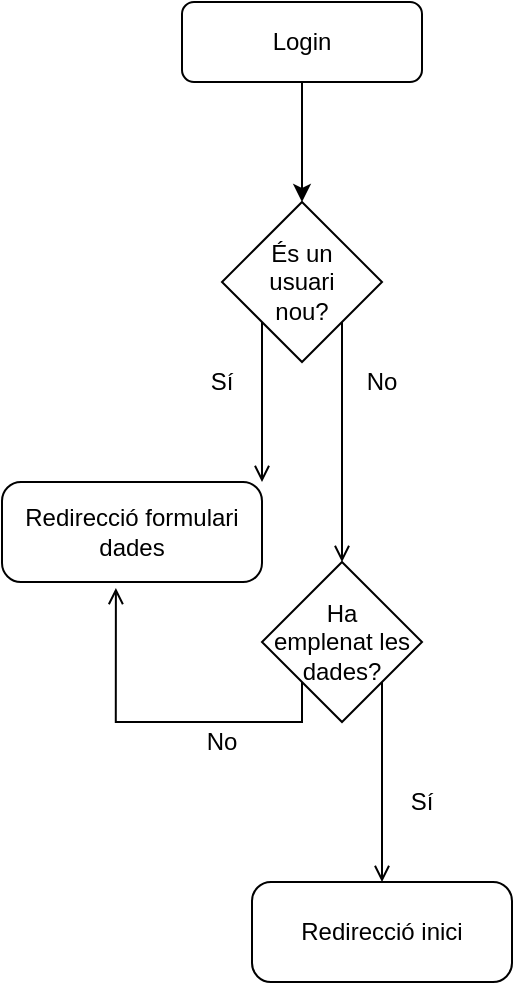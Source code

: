 <mxfile version="14.5.3" type="device"><diagram id="jTbyUBH7MJ1WRk6IAVne" name="Page-1"><mxGraphModel dx="1422" dy="676" grid="1" gridSize="10" guides="1" tooltips="1" connect="1" arrows="1" fold="1" page="1" pageScale="1" pageWidth="827" pageHeight="1169" math="0" shadow="0"><root><mxCell id="0"/><mxCell id="1" parent="0"/><mxCell id="THut_VoMjekQmJ__AaV5-2" value="Login" style="rounded=1;whiteSpace=wrap;html=1;fontSize=12;glass=0;strokeWidth=1;shadow=0;" vertex="1" parent="1"><mxGeometry x="160" y="80" width="120" height="40" as="geometry"/></mxCell><mxCell id="THut_VoMjekQmJ__AaV5-6" value="Redirecció formulari dades" style="rounded=1;whiteSpace=wrap;html=1;fontSize=12;glass=0;strokeWidth=1;shadow=0;arcSize=19;" vertex="1" parent="1"><mxGeometry x="70" y="320" width="130" height="50" as="geometry"/></mxCell><mxCell id="THut_VoMjekQmJ__AaV5-8" style="edgeStyle=orthogonalEdgeStyle;rounded=0;orthogonalLoop=1;jettySize=auto;html=1;exitX=0.5;exitY=0;exitDx=0;exitDy=0;entryX=0.5;entryY=1;entryDx=0;entryDy=0;startArrow=classic;startFill=1;endArrow=none;endFill=0;" edge="1" parent="1" source="THut_VoMjekQmJ__AaV5-9" target="THut_VoMjekQmJ__AaV5-2"><mxGeometry relative="1" as="geometry"/></mxCell><mxCell id="THut_VoMjekQmJ__AaV5-17" style="edgeStyle=orthogonalEdgeStyle;rounded=0;orthogonalLoop=1;jettySize=auto;html=1;exitX=0;exitY=1;exitDx=0;exitDy=0;entryX=1;entryY=0;entryDx=0;entryDy=0;startArrow=none;startFill=0;endArrow=open;endFill=0;" edge="1" parent="1" source="THut_VoMjekQmJ__AaV5-9" target="THut_VoMjekQmJ__AaV5-6"><mxGeometry relative="1" as="geometry"/></mxCell><mxCell id="THut_VoMjekQmJ__AaV5-9" value="És un &lt;br&gt;usuari &lt;br&gt;nou?" style="rhombus;whiteSpace=wrap;html=1;" vertex="1" parent="1"><mxGeometry x="180" y="180" width="80" height="80" as="geometry"/></mxCell><mxCell id="THut_VoMjekQmJ__AaV5-10" value="No" style="text;html=1;strokeColor=none;fillColor=none;align=center;verticalAlign=middle;whiteSpace=wrap;rounded=0;" vertex="1" parent="1"><mxGeometry x="240" y="260" width="40" height="20" as="geometry"/></mxCell><mxCell id="THut_VoMjekQmJ__AaV5-14" value="Sí" style="text;html=1;strokeColor=none;fillColor=none;align=center;verticalAlign=middle;whiteSpace=wrap;rounded=0;" vertex="1" parent="1"><mxGeometry x="160" y="260" width="40" height="20" as="geometry"/></mxCell><mxCell id="THut_VoMjekQmJ__AaV5-18" value="Redirecció inici" style="rounded=1;whiteSpace=wrap;html=1;fontSize=12;glass=0;strokeWidth=1;shadow=0;arcSize=19;" vertex="1" parent="1"><mxGeometry x="195" y="520" width="130" height="50" as="geometry"/></mxCell><mxCell id="THut_VoMjekQmJ__AaV5-24" style="edgeStyle=orthogonalEdgeStyle;rounded=0;orthogonalLoop=1;jettySize=auto;html=1;exitX=1;exitY=1;exitDx=0;exitDy=0;entryX=0.5;entryY=0;entryDx=0;entryDy=0;startArrow=none;startFill=0;endArrow=open;endFill=0;" edge="1" parent="1" source="THut_VoMjekQmJ__AaV5-20" target="THut_VoMjekQmJ__AaV5-18"><mxGeometry relative="1" as="geometry"/></mxCell><mxCell id="THut_VoMjekQmJ__AaV5-25" style="edgeStyle=orthogonalEdgeStyle;rounded=0;orthogonalLoop=1;jettySize=auto;html=1;exitX=0;exitY=1;exitDx=0;exitDy=0;entryX=0.438;entryY=1.06;entryDx=0;entryDy=0;entryPerimeter=0;startArrow=none;startFill=0;endArrow=open;endFill=0;" edge="1" parent="1" source="THut_VoMjekQmJ__AaV5-20" target="THut_VoMjekQmJ__AaV5-6"><mxGeometry relative="1" as="geometry"><Array as="points"><mxPoint x="220" y="440"/><mxPoint x="127" y="440"/></Array></mxGeometry></mxCell><mxCell id="THut_VoMjekQmJ__AaV5-20" value="Ha &lt;br&gt;emplenat les dades?" style="rhombus;whiteSpace=wrap;html=1;" vertex="1" parent="1"><mxGeometry x="200" y="360" width="80" height="80" as="geometry"/></mxCell><mxCell id="THut_VoMjekQmJ__AaV5-21" style="edgeStyle=orthogonalEdgeStyle;rounded=0;orthogonalLoop=1;jettySize=auto;html=1;exitX=1;exitY=1;exitDx=0;exitDy=0;entryX=0.5;entryY=0;entryDx=0;entryDy=0;startArrow=none;startFill=0;endArrow=open;endFill=0;" edge="1" parent="1" source="THut_VoMjekQmJ__AaV5-9" target="THut_VoMjekQmJ__AaV5-20"><mxGeometry relative="1" as="geometry"><mxPoint x="240" y="240" as="sourcePoint"/><mxPoint x="240" y="460" as="targetPoint"/></mxGeometry></mxCell><mxCell id="THut_VoMjekQmJ__AaV5-23" value="Sí" style="text;html=1;strokeColor=none;fillColor=none;align=center;verticalAlign=middle;whiteSpace=wrap;rounded=0;" vertex="1" parent="1"><mxGeometry x="260" y="470" width="40" height="20" as="geometry"/></mxCell><mxCell id="THut_VoMjekQmJ__AaV5-26" value="No" style="text;html=1;strokeColor=none;fillColor=none;align=center;verticalAlign=middle;whiteSpace=wrap;rounded=0;" vertex="1" parent="1"><mxGeometry x="160" y="440" width="40" height="20" as="geometry"/></mxCell></root></mxGraphModel></diagram></mxfile>